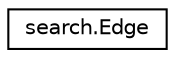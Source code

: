 digraph "Graphical Class Hierarchy"
{
  edge [fontname="Helvetica",fontsize="10",labelfontname="Helvetica",labelfontsize="10"];
  node [fontname="Helvetica",fontsize="10",shape=record];
  rankdir="LR";
  Node1 [label="search.Edge",height=0.2,width=0.4,color="black", fillcolor="white", style="filled",URL="$classsearch_1_1_edge.html"];
}
